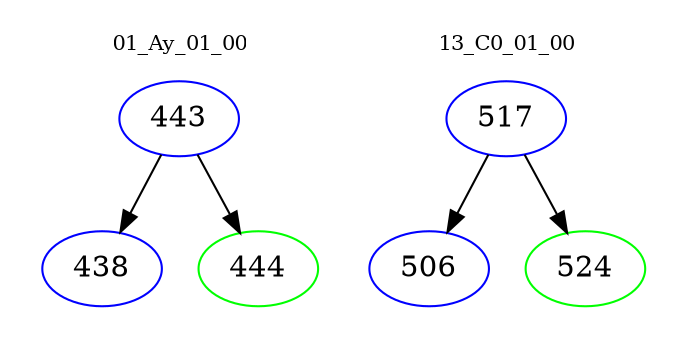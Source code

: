 digraph{
subgraph cluster_0 {
color = white
label = "01_Ay_01_00";
fontsize=10;
T0_443 [label="443", color="blue"]
T0_443 -> T0_438 [color="black"]
T0_438 [label="438", color="blue"]
T0_443 -> T0_444 [color="black"]
T0_444 [label="444", color="green"]
}
subgraph cluster_1 {
color = white
label = "13_C0_01_00";
fontsize=10;
T1_517 [label="517", color="blue"]
T1_517 -> T1_506 [color="black"]
T1_506 [label="506", color="blue"]
T1_517 -> T1_524 [color="black"]
T1_524 [label="524", color="green"]
}
}
